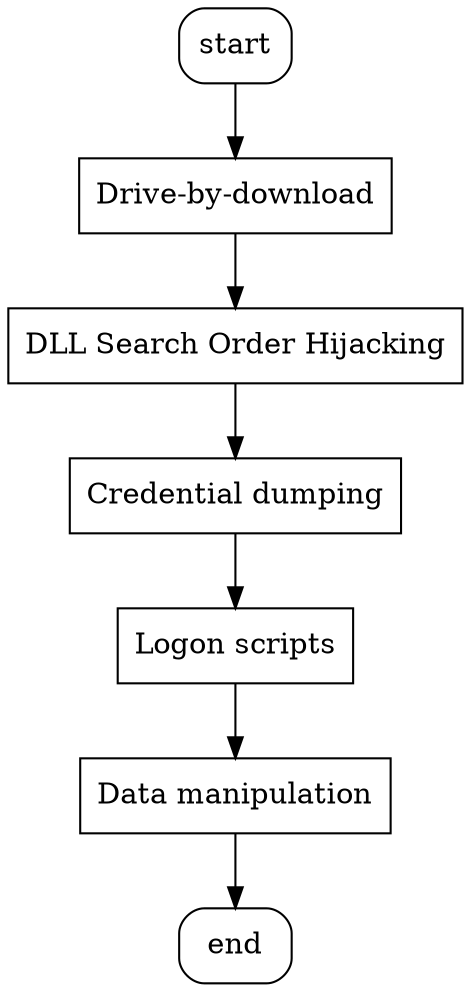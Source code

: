 digraph more030 {
	// nodes
	1[label="start",shape=box,style=rounded];
	2[label="Drive-by-download",shape=box];
		//P1//
	3[label="DLL Search Order Hijacking",shape=box];
		//P2;F1;P3
		//P1=>P2;P2->F1;F1->P3//
	4[label="Credential dumping",shape=box];
		//P4
		//P3=>P4//
	5[label="Logon scripts",shape=box];
		//P5;F2
		//P4=>P5//
	6[label="Data manipulation",shape=box];
		//P6;F3
		//P5=>P6;P6->F3//
	7[label="end",shape=box,style=rounded];

	// edges
	1->2->3->4->5->6->7
}

